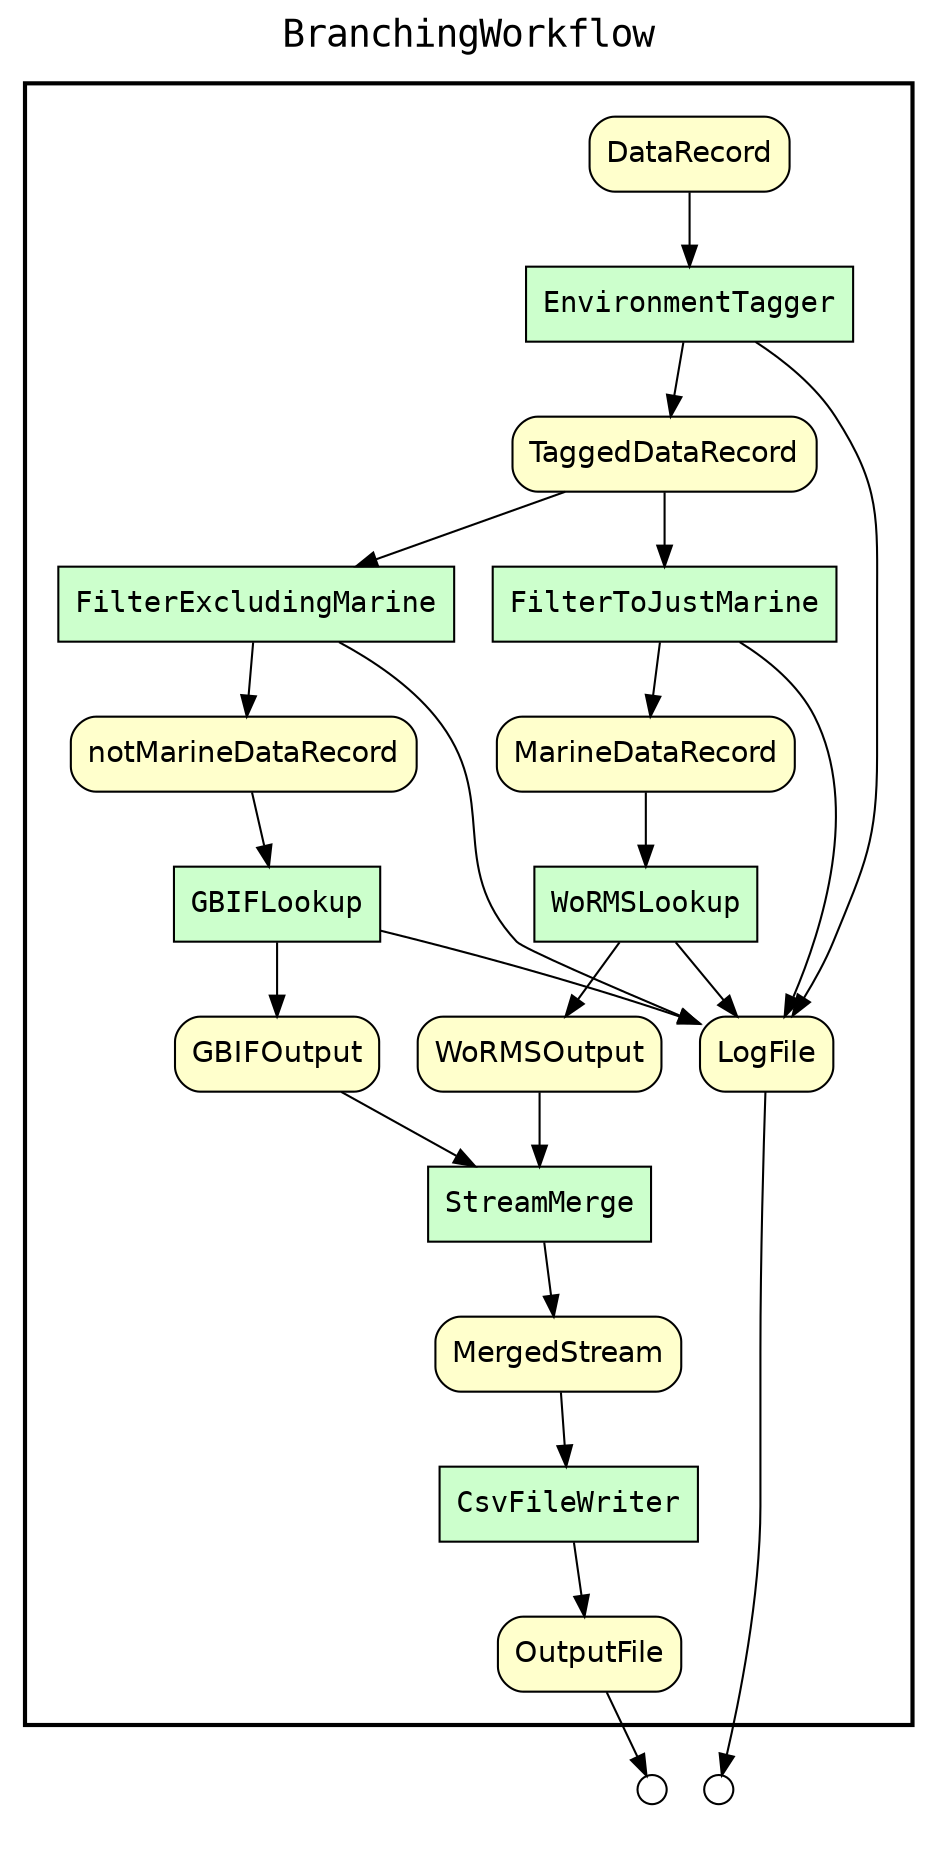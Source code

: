 
digraph yw_data_view {
rankdir=TB
fontname=Courier; fontsize=18; labelloc=t
label="BranchingWorkflow"
subgraph cluster_workflow { label=""; color=black; penwidth=2
subgraph cluster_workflow_inner { label=""; color=white
node[shape=box style="filled" fillcolor="#CCFFCC" peripheries=1 fontname=Courier]
FilterExcludingMarine
FilterToJustMarine
StreamMerge
CsvFileWriter
GBIFLookup
WoRMSLookup
EnvironmentTagger
node[shape=box style="filled" fillcolor="#CCFFCC" peripheries=1 fontname=Courier]
node[shape=box style="rounded,filled" fillcolor="#FFFFCC" peripheries=1 fontname=Helvetica]
DataRecord
LogFile
TaggedDataRecord
MarineDataRecord
notMarineDataRecord
WoRMSOutput
GBIFOutput
MergedStream
OutputFile
node[shape=box style="rounded,filled" fillcolor="#FFFFFF" peripheries=1 fontname=Helvetica]
}}
subgraph cluster_inflows { label=""; color=white; penwidth=2
subgraph cluster_inflows_inner { label=""; color=white
node[shape=circle fillcolor="#FFFFFF" peripheries=1 width=0.2]
}}
subgraph cluster_outflows { label=""; color=white; penwidth=2
subgraph cluster_outflows_inner { label=""; color=white
node[shape=circle fillcolor="#FFFFFF" peripheries=1 width=0.2]
LogFile_outflow [label=""]
OutputFile_outflow [label=""]
}}
CsvFileWriter -> OutputFile
StreamMerge -> MergedStream
GBIFLookup -> GBIFOutput
WoRMSLookup -> WoRMSOutput
FilterExcludingMarine -> notMarineDataRecord
FilterToJustMarine -> MarineDataRecord
EnvironmentTagger -> TaggedDataRecord
GBIFLookup -> LogFile
WoRMSLookup -> LogFile
FilterExcludingMarine -> LogFile
FilterToJustMarine -> LogFile
EnvironmentTagger -> LogFile
DataRecord -> EnvironmentTagger
TaggedDataRecord -> FilterToJustMarine
TaggedDataRecord -> FilterExcludingMarine
MarineDataRecord -> WoRMSLookup
notMarineDataRecord -> GBIFLookup
WoRMSOutput -> StreamMerge
GBIFOutput -> StreamMerge
MergedStream -> CsvFileWriter
LogFile -> LogFile_outflow
OutputFile -> OutputFile_outflow
}

